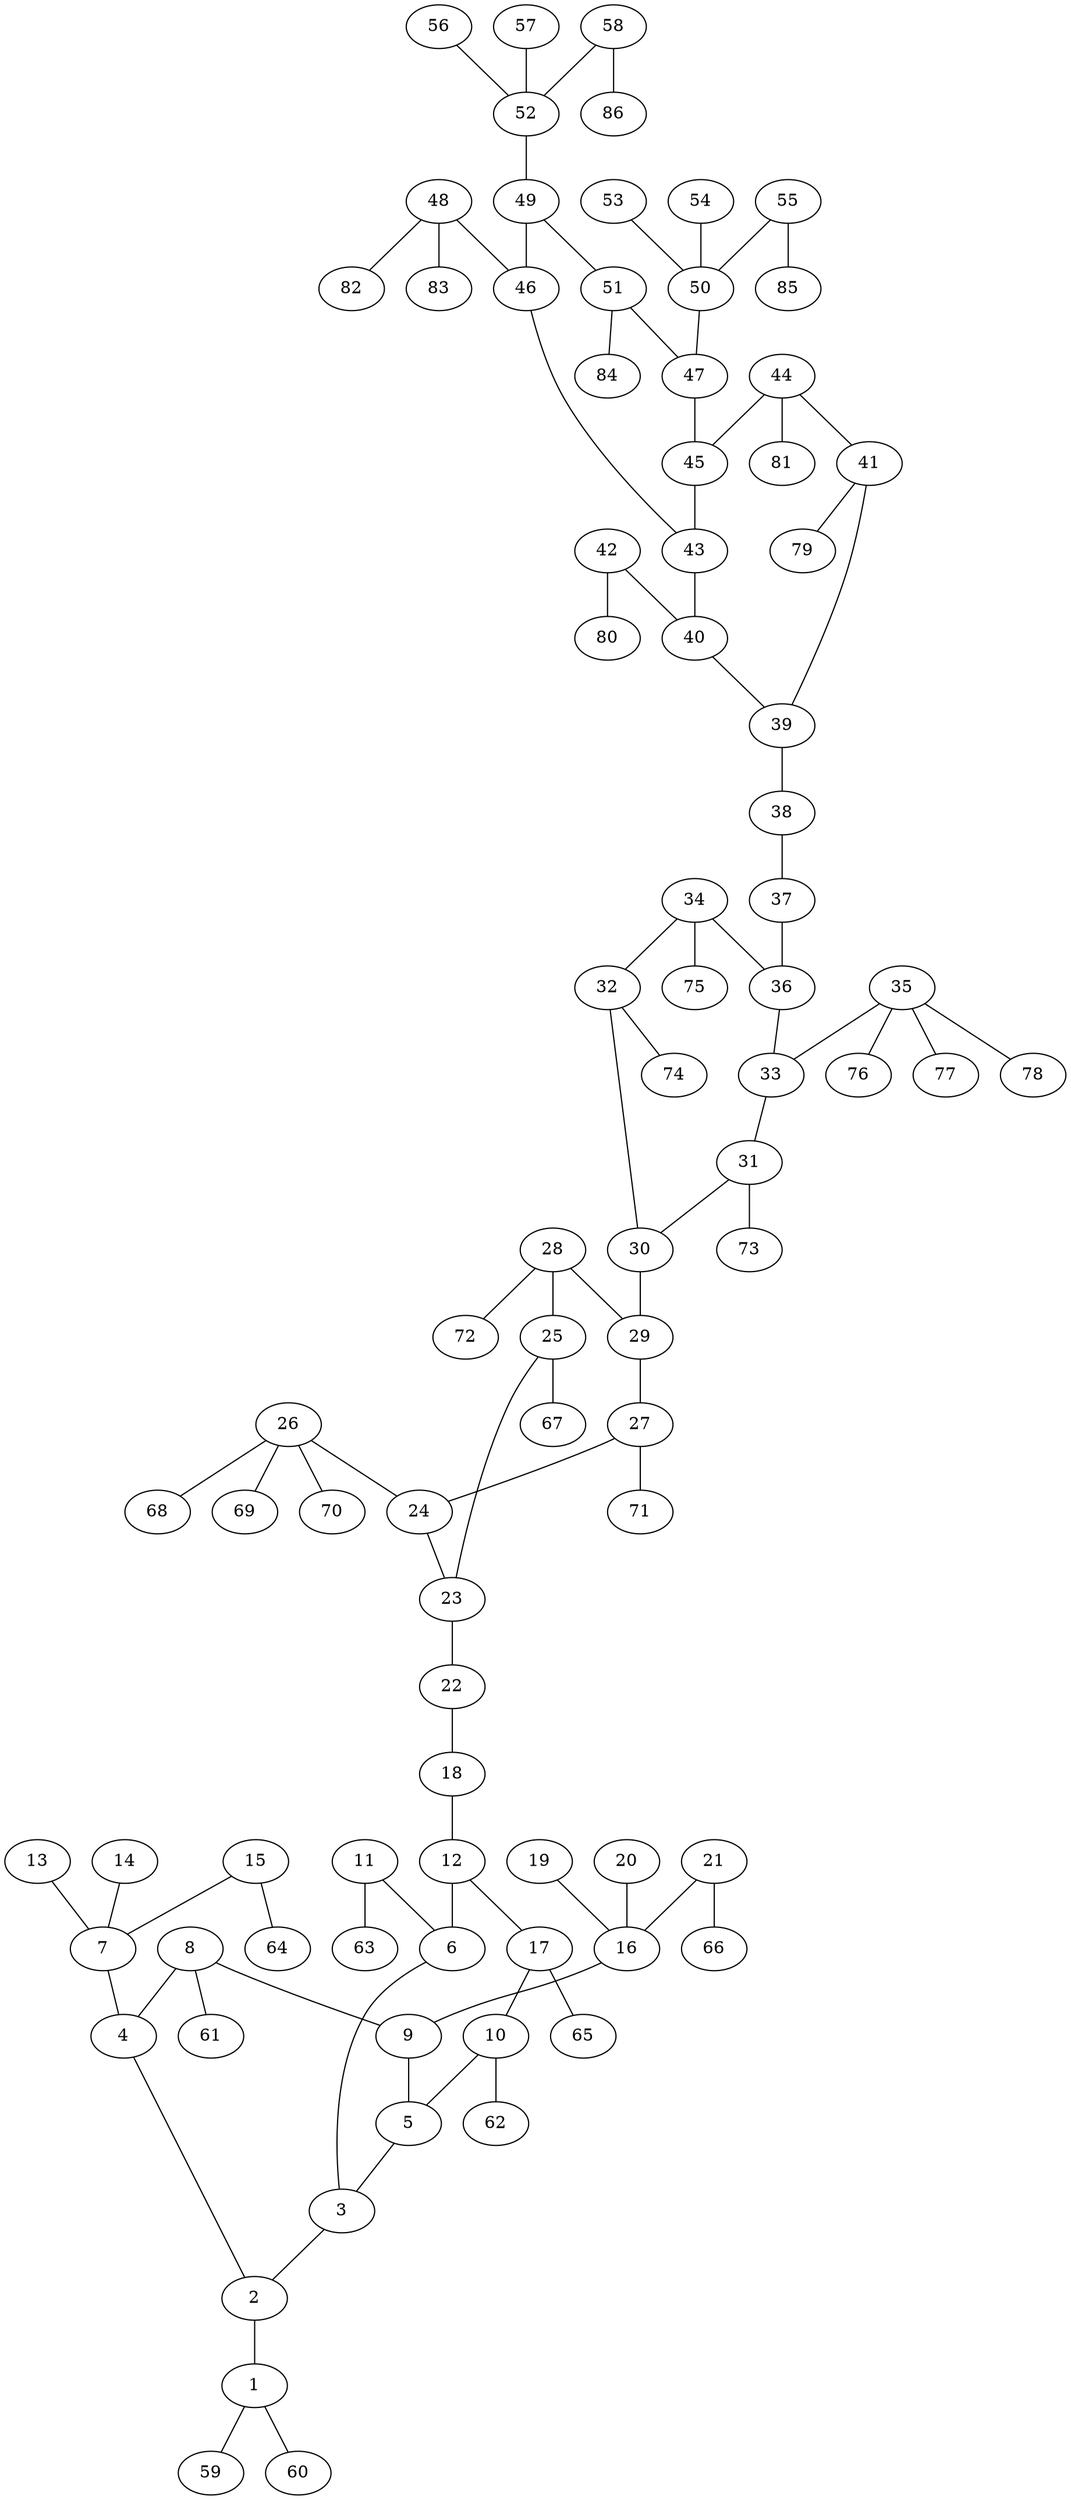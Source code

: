 graph molecule_4007 {
	1	 [chem=N];
	59	 [chem=H];
	1 -- 59	 [valence=1];
	60	 [chem=H];
	1 -- 60	 [valence=1];
	2	 [chem=C];
	2 -- 1	 [valence=1];
	3	 [chem=C];
	3 -- 2	 [valence=2];
	4	 [chem=C];
	4 -- 2	 [valence=1];
	5	 [chem=C];
	5 -- 3	 [valence=1];
	6	 [chem=C];
	6 -- 3	 [valence=1];
	7	 [chem=S];
	7 -- 4	 [valence=1];
	8	 [chem=C];
	8 -- 4	 [valence=2];
	9	 [chem=C];
	8 -- 9	 [valence=1];
	61	 [chem=H];
	8 -- 61	 [valence=1];
	9 -- 5	 [valence=2];
	10	 [chem=C];
	10 -- 5	 [valence=1];
	62	 [chem=H];
	10 -- 62	 [valence=1];
	11	 [chem=O];
	11 -- 6	 [valence=1];
	63	 [chem=H];
	11 -- 63	 [valence=1];
	12	 [chem=C];
	12 -- 6	 [valence=2];
	17	 [chem=C];
	12 -- 17	 [valence=1];
	13	 [chem=O];
	13 -- 7	 [valence=2];
	14	 [chem=O];
	14 -- 7	 [valence=2];
	15	 [chem=O];
	15 -- 7	 [valence=1];
	64	 [chem=H];
	15 -- 64	 [valence=1];
	16	 [chem=S];
	16 -- 9	 [valence=1];
	17 -- 10	 [valence=2];
	65	 [chem=H];
	17 -- 65	 [valence=1];
	18	 [chem=N];
	18 -- 12	 [valence=1];
	19	 [chem=O];
	19 -- 16	 [valence=2];
	20	 [chem=O];
	20 -- 16	 [valence=2];
	21	 [chem=O];
	21 -- 16	 [valence=1];
	66	 [chem=H];
	21 -- 66	 [valence=1];
	22	 [chem=N];
	22 -- 18	 [valence=2];
	23	 [chem=C];
	23 -- 22	 [valence=1];
	24	 [chem=C];
	24 -- 23	 [valence=2];
	25	 [chem=C];
	25 -- 23	 [valence=1];
	67	 [chem=H];
	25 -- 67	 [valence=1];
	26	 [chem=C];
	26 -- 24	 [valence=1];
	68	 [chem=H];
	26 -- 68	 [valence=1];
	69	 [chem=H];
	26 -- 69	 [valence=1];
	70	 [chem=H];
	26 -- 70	 [valence=1];
	27	 [chem=C];
	27 -- 24	 [valence=1];
	71	 [chem=H];
	27 -- 71	 [valence=1];
	28	 [chem=C];
	28 -- 25	 [valence=2];
	29	 [chem=C];
	28 -- 29	 [valence=1];
	72	 [chem=H];
	28 -- 72	 [valence=1];
	29 -- 27	 [valence=2];
	30	 [chem=C];
	30 -- 29	 [valence=1];
	31	 [chem=C];
	31 -- 30	 [valence=2];
	73	 [chem=H];
	31 -- 73	 [valence=1];
	32	 [chem=C];
	32 -- 30	 [valence=1];
	74	 [chem=H];
	32 -- 74	 [valence=1];
	33	 [chem=C];
	33 -- 31	 [valence=1];
	34	 [chem=C];
	34 -- 32	 [valence=2];
	36	 [chem=C];
	34 -- 36	 [valence=1];
	75	 [chem=H];
	34 -- 75	 [valence=1];
	35	 [chem=C];
	35 -- 33	 [valence=1];
	76	 [chem=H];
	35 -- 76	 [valence=1];
	77	 [chem=H];
	35 -- 77	 [valence=1];
	78	 [chem=H];
	35 -- 78	 [valence=1];
	36 -- 33	 [valence=2];
	37	 [chem=N];
	37 -- 36	 [valence=1];
	38	 [chem=N];
	38 -- 37	 [valence=2];
	39	 [chem=C];
	39 -- 38	 [valence=1];
	40	 [chem=C];
	40 -- 39	 [valence=2];
	41	 [chem=C];
	41 -- 39	 [valence=1];
	79	 [chem=H];
	41 -- 79	 [valence=1];
	42	 [chem=O];
	42 -- 40	 [valence=1];
	80	 [chem=H];
	42 -- 80	 [valence=1];
	43	 [chem=C];
	43 -- 40	 [valence=1];
	44	 [chem=C];
	44 -- 41	 [valence=2];
	45	 [chem=C];
	44 -- 45	 [valence=1];
	81	 [chem=H];
	44 -- 81	 [valence=1];
	45 -- 43	 [valence=2];
	46	 [chem=C];
	46 -- 43	 [valence=1];
	47	 [chem=C];
	47 -- 45	 [valence=1];
	48	 [chem=N];
	48 -- 46	 [valence=1];
	82	 [chem=H];
	48 -- 82	 [valence=1];
	83	 [chem=H];
	48 -- 83	 [valence=1];
	49	 [chem=C];
	49 -- 46	 [valence=2];
	51	 [chem=C];
	49 -- 51	 [valence=1];
	50	 [chem=S];
	50 -- 47	 [valence=1];
	51 -- 47	 [valence=2];
	84	 [chem=H];
	51 -- 84	 [valence=1];
	52	 [chem=S];
	52 -- 49	 [valence=1];
	53	 [chem=O];
	53 -- 50	 [valence=2];
	54	 [chem=O];
	54 -- 50	 [valence=2];
	55	 [chem=O];
	55 -- 50	 [valence=1];
	85	 [chem=H];
	55 -- 85	 [valence=1];
	56	 [chem=O];
	56 -- 52	 [valence=2];
	57	 [chem=O];
	57 -- 52	 [valence=2];
	58	 [chem=O];
	58 -- 52	 [valence=1];
	86	 [chem=H];
	58 -- 86	 [valence=1];
}
